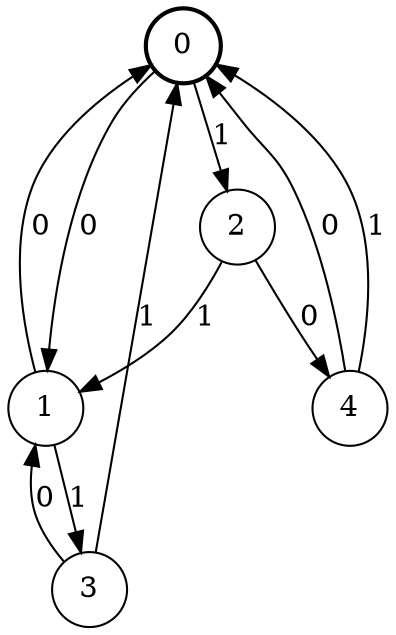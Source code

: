 digraph Automat {
    node [shape = circle];
    0 [style = "bold"];
    0 -> 1 [label = "0"];
    0 -> 2 [label = "1"];
    1 -> 0 [label = "0"];
    1 -> 3 [label = "1"];
    2 -> 4 [label = "0"];
    2 -> 1 [label = "1"];
    3 -> 1 [label = "0"];
    3 -> 0 [label = "1"];
    4 -> 0 [label = "0"];
    4 -> 0 [label = "1"];
}
